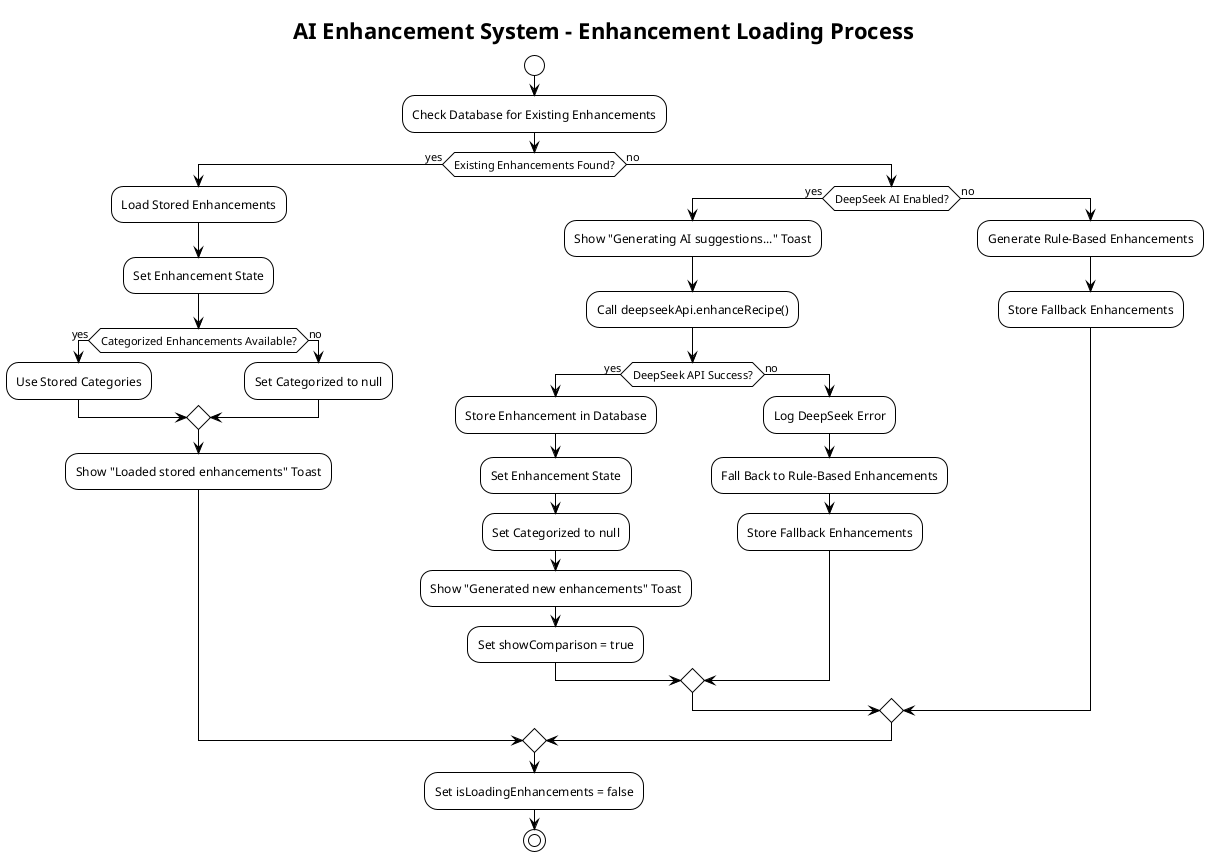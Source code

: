 @startuml Enhancement_Loading_Process
!theme plain
title AI Enhancement System - Enhancement Loading Process

start

:Check Database for Existing Enhancements;

if (Existing Enhancements Found?) then (yes)
    :Load Stored Enhancements;
    :Set Enhancement State;

    if (Categorized Enhancements Available?) then (yes)
        :Use Stored Categories;
    else (no)
        :Set Categorized to null;
    endif

    :Show "Loaded stored enhancements" Toast;

else (no)
    if (DeepSeek AI Enabled?) then (yes)
        :Show "Generating AI suggestions..." Toast;
        :Call deepseekApi.enhanceRecipe();

        if (DeepSeek API Success?) then (yes)
            :Store Enhancement in Database;
            :Set Enhancement State;
            :Set Categorized to null;
            :Show "Generated new enhancements" Toast;
            :Set showComparison = true;

        else (no)
            :Log DeepSeek Error;
            :Fall Back to Rule-Based Enhancements;
            :Store Fallback Enhancements;
        endif

    else (no)
        :Generate Rule-Based Enhancements;
        :Store Fallback Enhancements;
    endif
endif

:Set isLoadingEnhancements = false;

stop

@enduml
